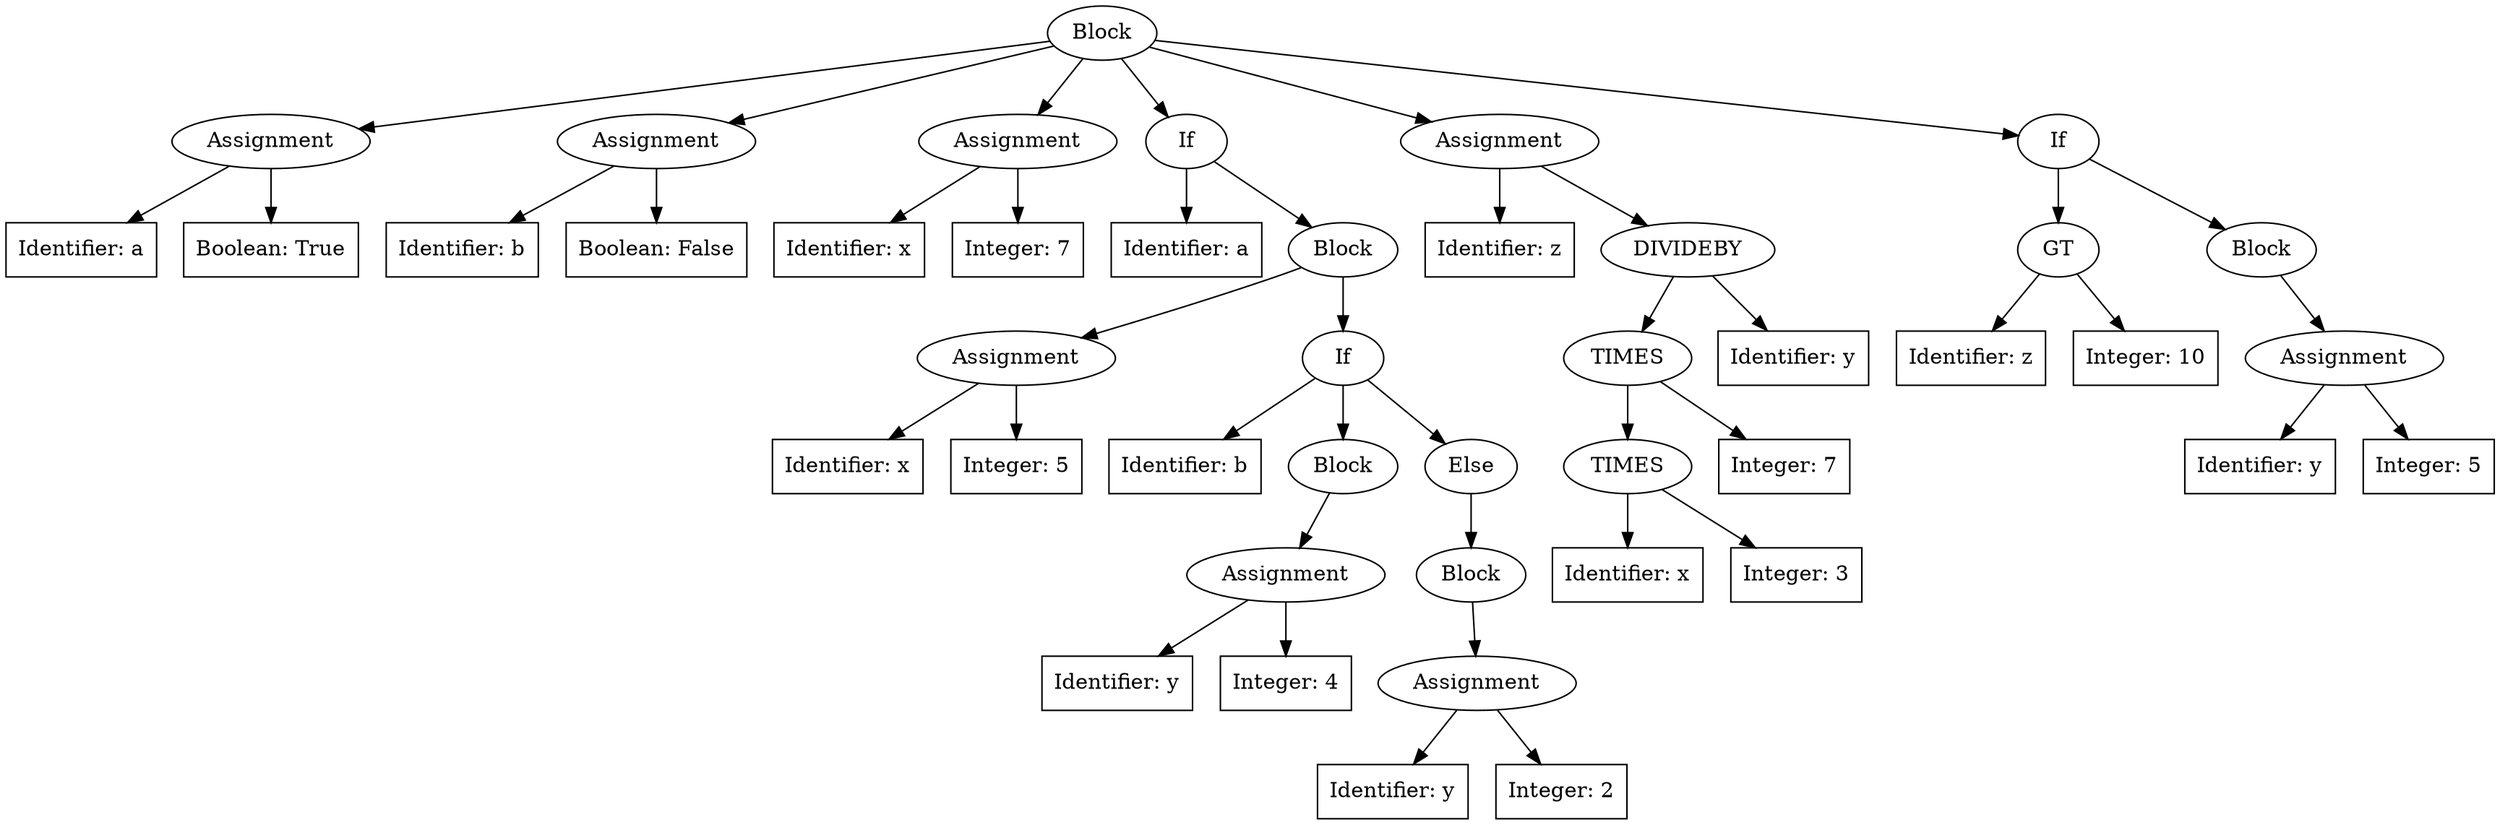 digraph G {
root [label="Block"];
root -> root_0;
root_0 [label="Assignment"];
root_0 -> root_0_lhs;
root_0_lhs [shape=box,label="Identifier: a"];
root_0 -> root_0_rhs;
root_0_rhs [shape=box,label="Boolean: True"];
root -> root_1;
root_1 [label="Assignment"];
root_1 -> root_1_lhs;
root_1_lhs [shape=box,label="Identifier: b"];
root_1 -> root_1_rhs;
root_1_rhs [shape=box,label="Boolean: False"];
root -> root_2;
root_2 [label="Assignment"];
root_2 -> root_2_lhs;
root_2_lhs [shape=box,label="Identifier: x"];
root_2 -> root_2_rhs;
root_2_rhs [shape=box,label="Integer: 7"];
root -> root_3;
root_3 [label="If"];
root_3 -> root_3_0;
root_3_0 [shape=box,label="Identifier: a"];
root_3 -> root_3_1;
root_3_1 [label="Block"];
root_3_1 -> root_3_1_0;
root_3_1_0 [label="Assignment"];
root_3_1_0 -> root_3_1_0_lhs;
root_3_1_0_lhs [shape=box,label="Identifier: x"];
root_3_1_0 -> root_3_1_0_rhs;
root_3_1_0_rhs [shape=box,label="Integer: 5"];
root_3_1 -> root_3_1_1;
root_3_1_1 [label="If"];
root_3_1_1 -> root_3_1_1_0;
root_3_1_1_0 [shape=box,label="Identifier: b"];
root_3_1_1 -> root_3_1_1_1;
root_3_1_1_1 [label="Block"];
root_3_1_1_1 -> root_3_1_1_1_0;
root_3_1_1_1_0 [label="Assignment"];
root_3_1_1_1_0 -> root_3_1_1_1_0_lhs;
root_3_1_1_1_0_lhs [shape=box,label="Identifier: y"];
root_3_1_1_1_0 -> root_3_1_1_1_0_rhs;
root_3_1_1_1_0_rhs [shape=box,label="Integer: 4"];
root_3_1_1 -> root_3_1_1_2;
root_3_1_1_2 [label="Else"];
root_3_1_1_2 -> root_3_1_1_2_0;
root_3_1_1_2_0 [label="Block"];
root_3_1_1_2_0 -> root_3_1_1_2_0_0;
root_3_1_1_2_0_0 [label="Assignment"];
root_3_1_1_2_0_0 -> root_3_1_1_2_0_0_lhs;
root_3_1_1_2_0_0_lhs [shape=box,label="Identifier: y"];
root_3_1_1_2_0_0 -> root_3_1_1_2_0_0_rhs;
root_3_1_1_2_0_0_rhs [shape=box,label="Integer: 2"];
root -> root_4;
root_4 [label="Assignment"];
root_4 -> root_4_lhs;
root_4_lhs [shape=box,label="Identifier: z"];
root_4 -> root_4_rhs;
root_4_rhs [label="DIVIDEBY"];
root_4_rhs -> root_4_rhs_lhs;
root_4_rhs_lhs [label="TIMES"];
root_4_rhs_lhs -> root_4_rhs_lhs_lhs;
root_4_rhs_lhs_lhs [label="TIMES"];
root_4_rhs_lhs_lhs -> root_4_rhs_lhs_lhs_lhs;
root_4_rhs_lhs_lhs_lhs [shape=box,label="Identifier: x"];
root_4_rhs_lhs_lhs -> root_4_rhs_lhs_lhs_rhs;
root_4_rhs_lhs_lhs_rhs [shape=box,label="Integer: 3"];
root_4_rhs_lhs -> root_4_rhs_lhs_rhs;
root_4_rhs_lhs_rhs [shape=box,label="Integer: 7"];
root_4_rhs -> root_4_rhs_rhs;
root_4_rhs_rhs [shape=box,label="Identifier: y"];
root -> root_5;
root_5 [label="If"];
root_5 -> root_5_0;
root_5_0 [label="GT"];
root_5_0 -> root_5_0_lhs;
root_5_0_lhs [shape=box,label="Identifier: z"];
root_5_0 -> root_5_0_rhs;
root_5_0_rhs [shape=box,label="Integer: 10"];
root_5 -> root_5_1;
root_5_1 [label="Block"];
root_5_1 -> root_5_1_0;
root_5_1_0 [label="Assignment"];
root_5_1_0 -> root_5_1_0_lhs;
root_5_1_0_lhs [shape=box,label="Identifier: y"];
root_5_1_0 -> root_5_1_0_rhs;
root_5_1_0_rhs [shape=box,label="Integer: 5"];
}

